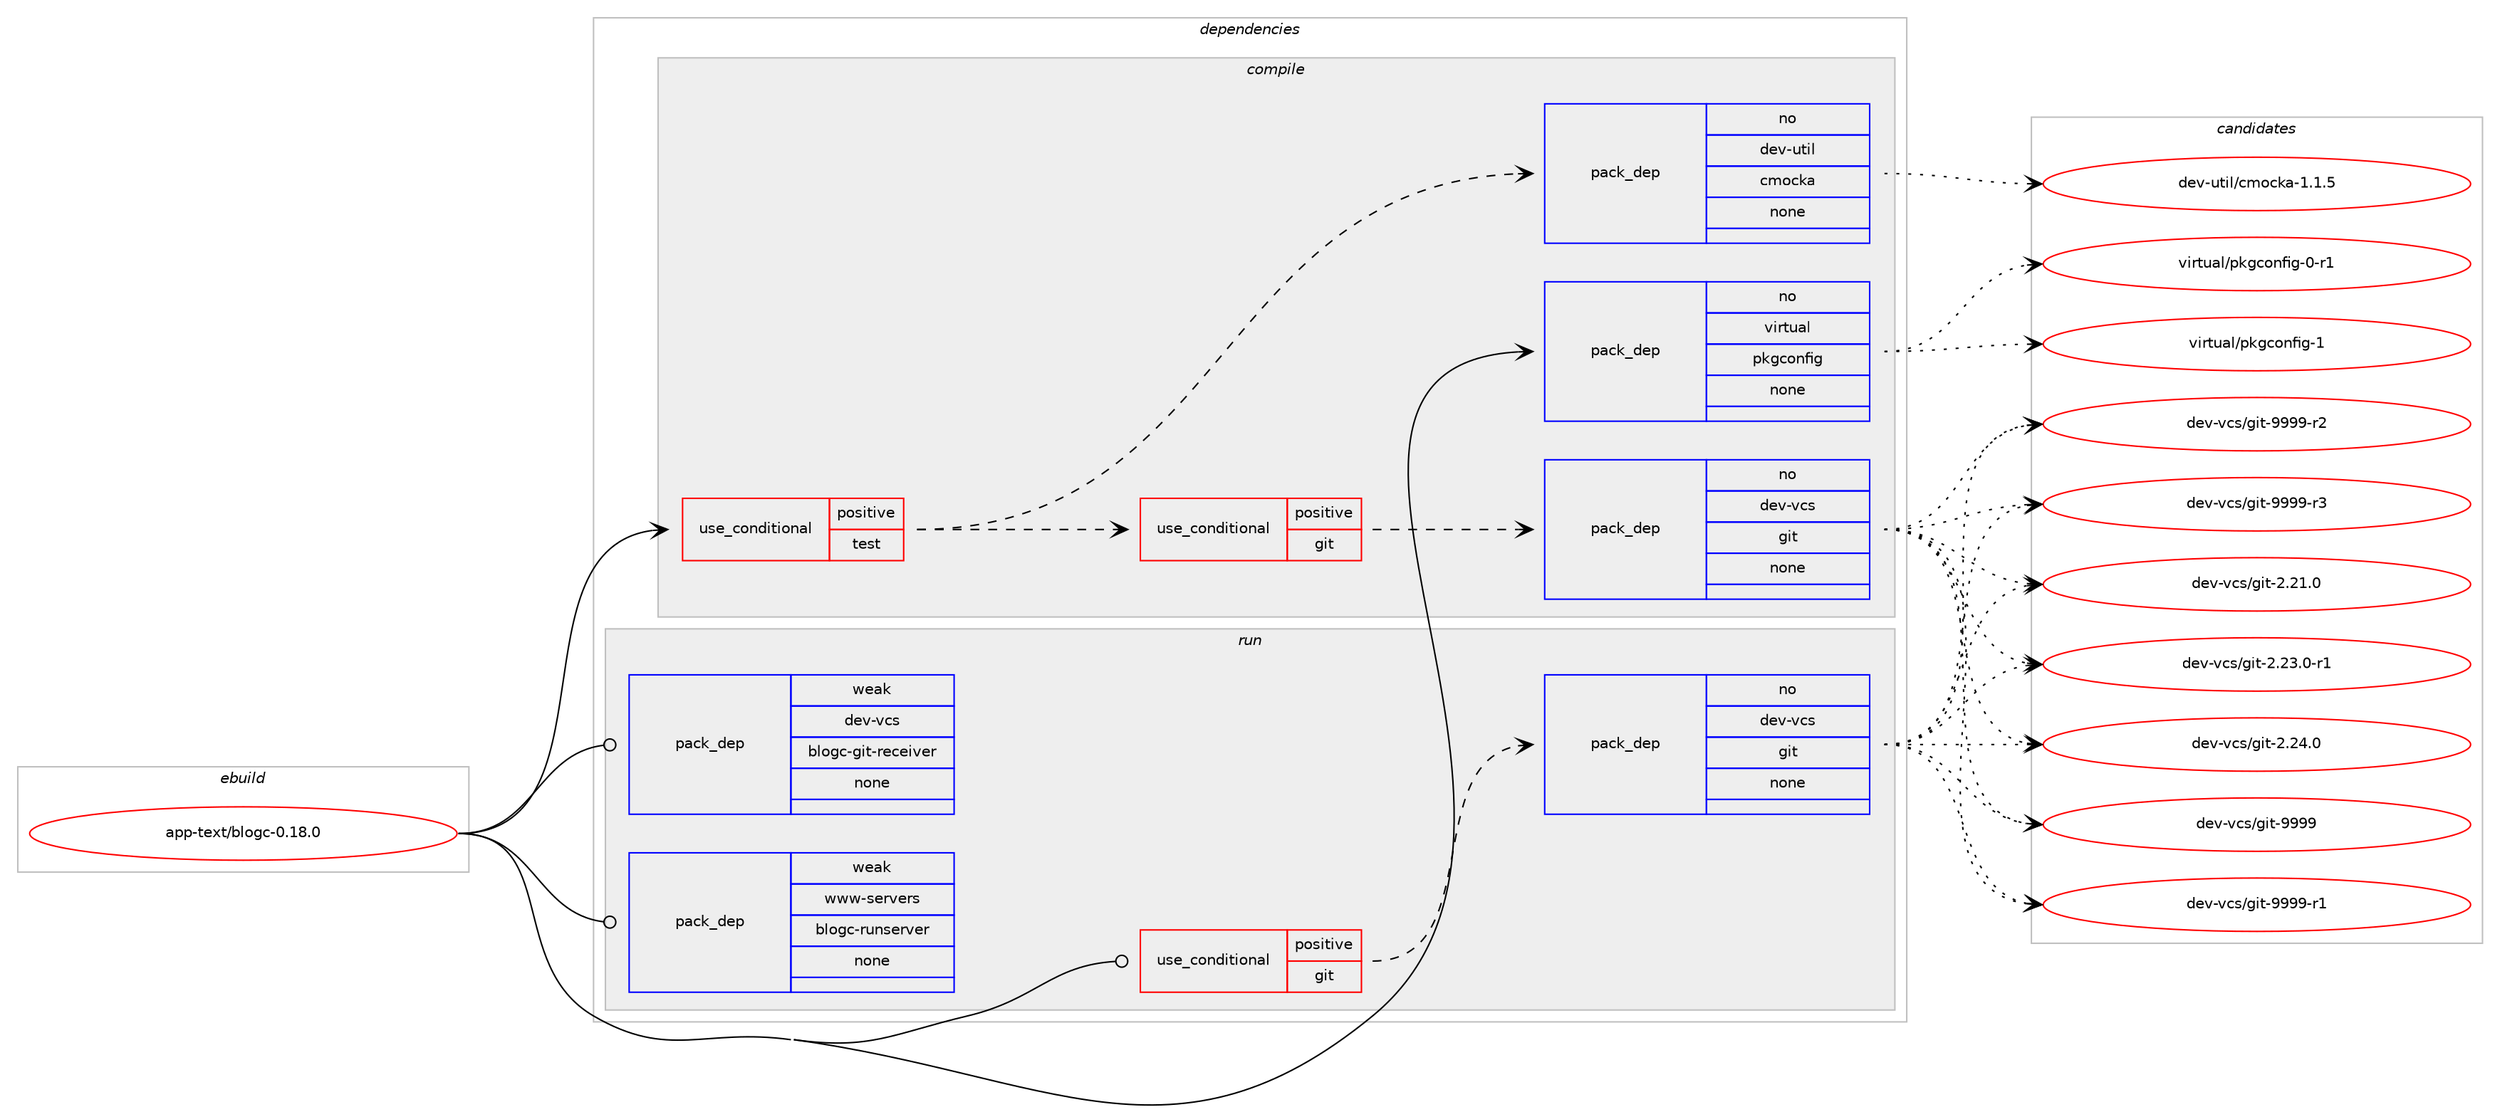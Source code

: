 digraph prolog {

# *************
# Graph options
# *************

newrank=true;
concentrate=true;
compound=true;
graph [rankdir=LR,fontname=Helvetica,fontsize=10,ranksep=1.5];#, ranksep=2.5, nodesep=0.2];
edge  [arrowhead=vee];
node  [fontname=Helvetica,fontsize=10];

# **********
# The ebuild
# **********

subgraph cluster_leftcol {
color=gray;
rank=same;
label=<<i>ebuild</i>>;
id [label="app-text/blogc-0.18.0", color=red, width=4, href="../app-text/blogc-0.18.0.svg"];
}

# ****************
# The dependencies
# ****************

subgraph cluster_midcol {
color=gray;
label=<<i>dependencies</i>>;
subgraph cluster_compile {
fillcolor="#eeeeee";
style=filled;
label=<<i>compile</i>>;
subgraph cond121179 {
dependency507599 [label=<<TABLE BORDER="0" CELLBORDER="1" CELLSPACING="0" CELLPADDING="4"><TR><TD ROWSPAN="3" CELLPADDING="10">use_conditional</TD></TR><TR><TD>positive</TD></TR><TR><TD>test</TD></TR></TABLE>>, shape=none, color=red];
subgraph cond121180 {
dependency507600 [label=<<TABLE BORDER="0" CELLBORDER="1" CELLSPACING="0" CELLPADDING="4"><TR><TD ROWSPAN="3" CELLPADDING="10">use_conditional</TD></TR><TR><TD>positive</TD></TR><TR><TD>git</TD></TR></TABLE>>, shape=none, color=red];
subgraph pack377247 {
dependency507601 [label=<<TABLE BORDER="0" CELLBORDER="1" CELLSPACING="0" CELLPADDING="4" WIDTH="220"><TR><TD ROWSPAN="6" CELLPADDING="30">pack_dep</TD></TR><TR><TD WIDTH="110">no</TD></TR><TR><TD>dev-vcs</TD></TR><TR><TD>git</TD></TR><TR><TD>none</TD></TR><TR><TD></TD></TR></TABLE>>, shape=none, color=blue];
}
dependency507600:e -> dependency507601:w [weight=20,style="dashed",arrowhead="vee"];
}
dependency507599:e -> dependency507600:w [weight=20,style="dashed",arrowhead="vee"];
subgraph pack377248 {
dependency507602 [label=<<TABLE BORDER="0" CELLBORDER="1" CELLSPACING="0" CELLPADDING="4" WIDTH="220"><TR><TD ROWSPAN="6" CELLPADDING="30">pack_dep</TD></TR><TR><TD WIDTH="110">no</TD></TR><TR><TD>dev-util</TD></TR><TR><TD>cmocka</TD></TR><TR><TD>none</TD></TR><TR><TD></TD></TR></TABLE>>, shape=none, color=blue];
}
dependency507599:e -> dependency507602:w [weight=20,style="dashed",arrowhead="vee"];
}
id:e -> dependency507599:w [weight=20,style="solid",arrowhead="vee"];
subgraph pack377249 {
dependency507603 [label=<<TABLE BORDER="0" CELLBORDER="1" CELLSPACING="0" CELLPADDING="4" WIDTH="220"><TR><TD ROWSPAN="6" CELLPADDING="30">pack_dep</TD></TR><TR><TD WIDTH="110">no</TD></TR><TR><TD>virtual</TD></TR><TR><TD>pkgconfig</TD></TR><TR><TD>none</TD></TR><TR><TD></TD></TR></TABLE>>, shape=none, color=blue];
}
id:e -> dependency507603:w [weight=20,style="solid",arrowhead="vee"];
}
subgraph cluster_compileandrun {
fillcolor="#eeeeee";
style=filled;
label=<<i>compile and run</i>>;
}
subgraph cluster_run {
fillcolor="#eeeeee";
style=filled;
label=<<i>run</i>>;
subgraph cond121181 {
dependency507604 [label=<<TABLE BORDER="0" CELLBORDER="1" CELLSPACING="0" CELLPADDING="4"><TR><TD ROWSPAN="3" CELLPADDING="10">use_conditional</TD></TR><TR><TD>positive</TD></TR><TR><TD>git</TD></TR></TABLE>>, shape=none, color=red];
subgraph pack377250 {
dependency507605 [label=<<TABLE BORDER="0" CELLBORDER="1" CELLSPACING="0" CELLPADDING="4" WIDTH="220"><TR><TD ROWSPAN="6" CELLPADDING="30">pack_dep</TD></TR><TR><TD WIDTH="110">no</TD></TR><TR><TD>dev-vcs</TD></TR><TR><TD>git</TD></TR><TR><TD>none</TD></TR><TR><TD></TD></TR></TABLE>>, shape=none, color=blue];
}
dependency507604:e -> dependency507605:w [weight=20,style="dashed",arrowhead="vee"];
}
id:e -> dependency507604:w [weight=20,style="solid",arrowhead="odot"];
subgraph pack377251 {
dependency507606 [label=<<TABLE BORDER="0" CELLBORDER="1" CELLSPACING="0" CELLPADDING="4" WIDTH="220"><TR><TD ROWSPAN="6" CELLPADDING="30">pack_dep</TD></TR><TR><TD WIDTH="110">weak</TD></TR><TR><TD>dev-vcs</TD></TR><TR><TD>blogc-git-receiver</TD></TR><TR><TD>none</TD></TR><TR><TD></TD></TR></TABLE>>, shape=none, color=blue];
}
id:e -> dependency507606:w [weight=20,style="solid",arrowhead="odot"];
subgraph pack377252 {
dependency507607 [label=<<TABLE BORDER="0" CELLBORDER="1" CELLSPACING="0" CELLPADDING="4" WIDTH="220"><TR><TD ROWSPAN="6" CELLPADDING="30">pack_dep</TD></TR><TR><TD WIDTH="110">weak</TD></TR><TR><TD>www-servers</TD></TR><TR><TD>blogc-runserver</TD></TR><TR><TD>none</TD></TR><TR><TD></TD></TR></TABLE>>, shape=none, color=blue];
}
id:e -> dependency507607:w [weight=20,style="solid",arrowhead="odot"];
}
}

# **************
# The candidates
# **************

subgraph cluster_choices {
rank=same;
color=gray;
label=<<i>candidates</i>>;

subgraph choice377247 {
color=black;
nodesep=1;
choice10010111845118991154710310511645504650494648 [label="dev-vcs/git-2.21.0", color=red, width=4,href="../dev-vcs/git-2.21.0.svg"];
choice100101118451189911547103105116455046505146484511449 [label="dev-vcs/git-2.23.0-r1", color=red, width=4,href="../dev-vcs/git-2.23.0-r1.svg"];
choice10010111845118991154710310511645504650524648 [label="dev-vcs/git-2.24.0", color=red, width=4,href="../dev-vcs/git-2.24.0.svg"];
choice1001011184511899115471031051164557575757 [label="dev-vcs/git-9999", color=red, width=4,href="../dev-vcs/git-9999.svg"];
choice10010111845118991154710310511645575757574511449 [label="dev-vcs/git-9999-r1", color=red, width=4,href="../dev-vcs/git-9999-r1.svg"];
choice10010111845118991154710310511645575757574511450 [label="dev-vcs/git-9999-r2", color=red, width=4,href="../dev-vcs/git-9999-r2.svg"];
choice10010111845118991154710310511645575757574511451 [label="dev-vcs/git-9999-r3", color=red, width=4,href="../dev-vcs/git-9999-r3.svg"];
dependency507601:e -> choice10010111845118991154710310511645504650494648:w [style=dotted,weight="100"];
dependency507601:e -> choice100101118451189911547103105116455046505146484511449:w [style=dotted,weight="100"];
dependency507601:e -> choice10010111845118991154710310511645504650524648:w [style=dotted,weight="100"];
dependency507601:e -> choice1001011184511899115471031051164557575757:w [style=dotted,weight="100"];
dependency507601:e -> choice10010111845118991154710310511645575757574511449:w [style=dotted,weight="100"];
dependency507601:e -> choice10010111845118991154710310511645575757574511450:w [style=dotted,weight="100"];
dependency507601:e -> choice10010111845118991154710310511645575757574511451:w [style=dotted,weight="100"];
}
subgraph choice377248 {
color=black;
nodesep=1;
choice1001011184511711610510847991091119910797454946494653 [label="dev-util/cmocka-1.1.5", color=red, width=4,href="../dev-util/cmocka-1.1.5.svg"];
dependency507602:e -> choice1001011184511711610510847991091119910797454946494653:w [style=dotted,weight="100"];
}
subgraph choice377249 {
color=black;
nodesep=1;
choice11810511411611797108471121071039911111010210510345484511449 [label="virtual/pkgconfig-0-r1", color=red, width=4,href="../virtual/pkgconfig-0-r1.svg"];
choice1181051141161179710847112107103991111101021051034549 [label="virtual/pkgconfig-1", color=red, width=4,href="../virtual/pkgconfig-1.svg"];
dependency507603:e -> choice11810511411611797108471121071039911111010210510345484511449:w [style=dotted,weight="100"];
dependency507603:e -> choice1181051141161179710847112107103991111101021051034549:w [style=dotted,weight="100"];
}
subgraph choice377250 {
color=black;
nodesep=1;
choice10010111845118991154710310511645504650494648 [label="dev-vcs/git-2.21.0", color=red, width=4,href="../dev-vcs/git-2.21.0.svg"];
choice100101118451189911547103105116455046505146484511449 [label="dev-vcs/git-2.23.0-r1", color=red, width=4,href="../dev-vcs/git-2.23.0-r1.svg"];
choice10010111845118991154710310511645504650524648 [label="dev-vcs/git-2.24.0", color=red, width=4,href="../dev-vcs/git-2.24.0.svg"];
choice1001011184511899115471031051164557575757 [label="dev-vcs/git-9999", color=red, width=4,href="../dev-vcs/git-9999.svg"];
choice10010111845118991154710310511645575757574511449 [label="dev-vcs/git-9999-r1", color=red, width=4,href="../dev-vcs/git-9999-r1.svg"];
choice10010111845118991154710310511645575757574511450 [label="dev-vcs/git-9999-r2", color=red, width=4,href="../dev-vcs/git-9999-r2.svg"];
choice10010111845118991154710310511645575757574511451 [label="dev-vcs/git-9999-r3", color=red, width=4,href="../dev-vcs/git-9999-r3.svg"];
dependency507605:e -> choice10010111845118991154710310511645504650494648:w [style=dotted,weight="100"];
dependency507605:e -> choice100101118451189911547103105116455046505146484511449:w [style=dotted,weight="100"];
dependency507605:e -> choice10010111845118991154710310511645504650524648:w [style=dotted,weight="100"];
dependency507605:e -> choice1001011184511899115471031051164557575757:w [style=dotted,weight="100"];
dependency507605:e -> choice10010111845118991154710310511645575757574511449:w [style=dotted,weight="100"];
dependency507605:e -> choice10010111845118991154710310511645575757574511450:w [style=dotted,weight="100"];
dependency507605:e -> choice10010111845118991154710310511645575757574511451:w [style=dotted,weight="100"];
}
subgraph choice377251 {
color=black;
nodesep=1;
}
subgraph choice377252 {
color=black;
nodesep=1;
}
}

}
